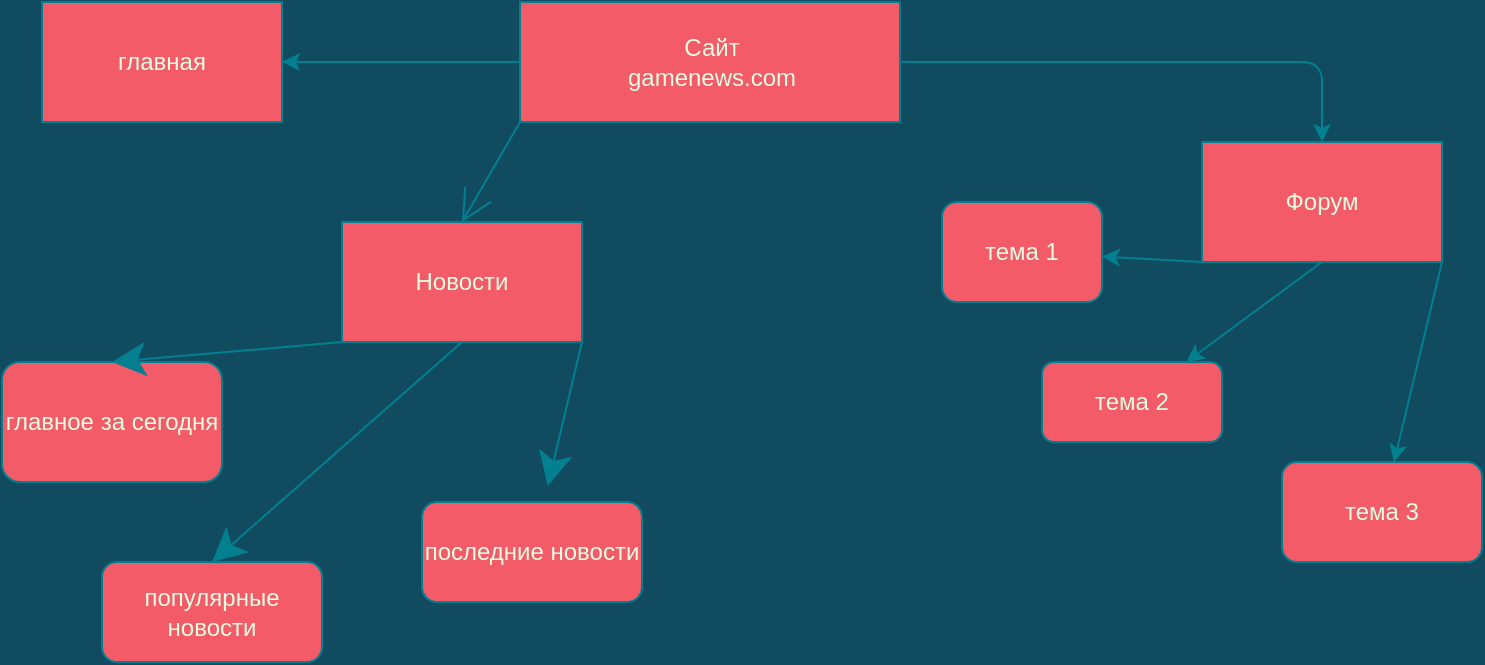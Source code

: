 <mxfile version="15.3.5" type="github">
  <diagram id="eKYlq76rNZnLBtfX62G9" name="Page-1">
    <mxGraphModel dx="1422" dy="764" grid="1" gridSize="10" guides="1" tooltips="1" connect="1" arrows="1" fold="1" page="1" pageScale="1" pageWidth="827" pageHeight="1169" background="#114B5F" math="0" shadow="0">
      <root>
        <mxCell id="0" />
        <mxCell id="1" parent="0" />
        <mxCell id="HFtPqclyL5IR0Il3LefF-30" style="edgeStyle=orthogonalEdgeStyle;rounded=0;orthogonalLoop=1;jettySize=auto;html=1;strokeColor=#028090;fontColor=#E4FDE1;labelBackgroundColor=#114B5F;" parent="1" source="HFtPqclyL5IR0Il3LefF-26" target="HFtPqclyL5IR0Il3LefF-31" edge="1">
          <mxGeometry relative="1" as="geometry">
            <mxPoint x="60" y="120" as="targetPoint" />
          </mxGeometry>
        </mxCell>
        <mxCell id="lfEdYtf8iI8myToO-Pdx-7" style="edgeStyle=none;curved=1;rounded=1;sketch=0;orthogonalLoop=1;jettySize=auto;html=1;exitX=0;exitY=1;exitDx=0;exitDy=0;entryX=0.5;entryY=0;entryDx=0;entryDy=0;fontColor=#E4FDE1;endArrow=open;startSize=14;endSize=14;sourcePerimeterSpacing=8;targetPerimeterSpacing=8;strokeColor=#028090;fillColor=#F45B69;" edge="1" parent="1" source="HFtPqclyL5IR0Il3LefF-26" target="lfEdYtf8iI8myToO-Pdx-2">
          <mxGeometry relative="1" as="geometry" />
        </mxCell>
        <mxCell id="HFtPqclyL5IR0Il3LefF-26" value="" style="rounded=0;whiteSpace=wrap;html=1;fillColor=#F45B69;strokeColor=#028090;fontColor=#E4FDE1;" parent="1" vertex="1">
          <mxGeometry x="319" y="20" width="190" height="60" as="geometry" />
        </mxCell>
        <mxCell id="HFtPqclyL5IR0Il3LefF-42" style="edgeStyle=orthogonalEdgeStyle;curved=0;rounded=1;sketch=0;orthogonalLoop=1;jettySize=auto;html=1;fontColor=#E4FDE1;strokeColor=#028090;fillColor=#F45B69;labelBackgroundColor=#114B5F;" parent="1" edge="1">
          <mxGeometry relative="1" as="geometry">
            <mxPoint x="720" y="90" as="targetPoint" />
            <mxPoint x="510" y="50" as="sourcePoint" />
            <Array as="points">
              <mxPoint x="720" y="50" />
            </Array>
          </mxGeometry>
        </mxCell>
        <mxCell id="HFtPqclyL5IR0Il3LefF-28" value="Сайт&lt;br&gt;gamenews.com" style="text;html=1;strokeColor=none;fillColor=none;align=center;verticalAlign=middle;whiteSpace=wrap;rounded=0;fontColor=#E4FDE1;" parent="1" vertex="1">
          <mxGeometry x="330" y="40" width="170" height="20" as="geometry" />
        </mxCell>
        <mxCell id="HFtPqclyL5IR0Il3LefF-31" value="" style="rounded=0;whiteSpace=wrap;html=1;fillColor=#F45B69;strokeColor=#028090;fontColor=#E4FDE1;" parent="1" vertex="1">
          <mxGeometry x="80" y="20" width="120" height="60" as="geometry" />
        </mxCell>
        <mxCell id="HFtPqclyL5IR0Il3LefF-32" value="главная" style="text;html=1;strokeColor=none;fillColor=none;align=center;verticalAlign=middle;whiteSpace=wrap;rounded=0;fontColor=#E4FDE1;" parent="1" vertex="1">
          <mxGeometry x="110" y="40" width="60" height="20" as="geometry" />
        </mxCell>
        <mxCell id="HFtPqclyL5IR0Il3LefF-37" value="главное за сегодня" style="rounded=1;whiteSpace=wrap;html=1;fillColor=#F45B69;strokeColor=#028090;fontColor=#E4FDE1;" parent="1" vertex="1">
          <mxGeometry x="60" y="200" width="110" height="60" as="geometry" />
        </mxCell>
        <mxCell id="HFtPqclyL5IR0Il3LefF-39" value="популярные новости" style="rounded=1;whiteSpace=wrap;html=1;fillColor=#F45B69;strokeColor=#028090;fontColor=#E4FDE1;" parent="1" vertex="1">
          <mxGeometry x="110" y="300" width="110" height="50" as="geometry" />
        </mxCell>
        <mxCell id="HFtPqclyL5IR0Il3LefF-41" value="последние новости" style="rounded=1;whiteSpace=wrap;html=1;fillColor=#F45B69;strokeColor=#028090;fontColor=#E4FDE1;" parent="1" vertex="1">
          <mxGeometry x="270" y="270" width="110" height="50" as="geometry" />
        </mxCell>
        <mxCell id="HFtPqclyL5IR0Il3LefF-43" value="Форум" style="rounded=0;whiteSpace=wrap;html=1;sketch=0;fontColor=#E4FDE1;strokeColor=#028090;fillColor=#F45B69;" parent="1" vertex="1">
          <mxGeometry x="660" y="90" width="120" height="60" as="geometry" />
        </mxCell>
        <mxCell id="HFtPqclyL5IR0Il3LefF-44" value="" style="endArrow=classic;html=1;fontColor=#E4FDE1;strokeColor=#028090;fillColor=#F45B69;exitX=0;exitY=1;exitDx=0;exitDy=0;labelBackgroundColor=#114B5F;" parent="1" source="HFtPqclyL5IR0Il3LefF-43" target="HFtPqclyL5IR0Il3LefF-45" edge="1">
          <mxGeometry width="50" height="50" relative="1" as="geometry">
            <mxPoint x="420" y="310" as="sourcePoint" />
            <mxPoint x="600" y="210" as="targetPoint" />
          </mxGeometry>
        </mxCell>
        <mxCell id="HFtPqclyL5IR0Il3LefF-45" value="тема 1" style="rounded=1;whiteSpace=wrap;html=1;sketch=0;fontColor=#E4FDE1;strokeColor=#028090;fillColor=#F45B69;" parent="1" vertex="1">
          <mxGeometry x="530" y="120" width="80" height="50" as="geometry" />
        </mxCell>
        <mxCell id="HFtPqclyL5IR0Il3LefF-46" value="" style="endArrow=classic;html=1;fontColor=#E4FDE1;strokeColor=#028090;fillColor=#F45B69;exitX=0.5;exitY=1;exitDx=0;exitDy=0;labelBackgroundColor=#114B5F;" parent="1" source="HFtPqclyL5IR0Il3LefF-43" target="HFtPqclyL5IR0Il3LefF-47" edge="1">
          <mxGeometry width="50" height="50" relative="1" as="geometry">
            <mxPoint x="420" y="310" as="sourcePoint" />
            <mxPoint x="720" y="200" as="targetPoint" />
          </mxGeometry>
        </mxCell>
        <mxCell id="HFtPqclyL5IR0Il3LefF-47" value="тема 2" style="rounded=1;whiteSpace=wrap;html=1;sketch=0;fontColor=#E4FDE1;strokeColor=#028090;fillColor=#F45B69;" parent="1" vertex="1">
          <mxGeometry x="580" y="200" width="90" height="40" as="geometry" />
        </mxCell>
        <mxCell id="HFtPqclyL5IR0Il3LefF-48" value="" style="endArrow=classic;html=1;fontColor=#E4FDE1;strokeColor=#028090;fillColor=#F45B69;exitX=1;exitY=1;exitDx=0;exitDy=0;labelBackgroundColor=#114B5F;" parent="1" source="HFtPqclyL5IR0Il3LefF-43" target="HFtPqclyL5IR0Il3LefF-49" edge="1">
          <mxGeometry width="50" height="50" relative="1" as="geometry">
            <mxPoint x="420" y="310" as="sourcePoint" />
            <mxPoint x="760" y="240" as="targetPoint" />
          </mxGeometry>
        </mxCell>
        <mxCell id="HFtPqclyL5IR0Il3LefF-49" value="тема 3" style="rounded=1;whiteSpace=wrap;html=1;sketch=0;fontColor=#E4FDE1;strokeColor=#028090;fillColor=#F45B69;" parent="1" vertex="1">
          <mxGeometry x="700" y="250" width="100" height="50" as="geometry" />
        </mxCell>
        <mxCell id="lfEdYtf8iI8myToO-Pdx-2" value="Новости" style="rounded=0;whiteSpace=wrap;html=1;hachureGap=4;pointerEvents=0;fillColor=#F45B69;strokeColor=#028090;fontColor=#E4FDE1;" vertex="1" parent="1">
          <mxGeometry x="230" y="130" width="120" height="60" as="geometry" />
        </mxCell>
        <mxCell id="lfEdYtf8iI8myToO-Pdx-3" value="" style="endArrow=classic;html=1;fontColor=#E4FDE1;startSize=14;endSize=14;sourcePerimeterSpacing=8;targetPerimeterSpacing=8;strokeColor=#028090;fillColor=#F45B69;exitX=0;exitY=1;exitDx=0;exitDy=0;entryX=0.5;entryY=0;entryDx=0;entryDy=0;" edge="1" parent="1" source="lfEdYtf8iI8myToO-Pdx-2" target="HFtPqclyL5IR0Il3LefF-37">
          <mxGeometry width="50" height="50" relative="1" as="geometry">
            <mxPoint x="140" y="245" as="sourcePoint" />
            <mxPoint x="190" y="195" as="targetPoint" />
          </mxGeometry>
        </mxCell>
        <mxCell id="lfEdYtf8iI8myToO-Pdx-4" value="" style="endArrow=classic;html=1;fontColor=#E4FDE1;startSize=14;endSize=14;sourcePerimeterSpacing=8;targetPerimeterSpacing=8;strokeColor=#028090;fillColor=#F45B69;exitX=0.5;exitY=1;exitDx=0;exitDy=0;entryX=0.5;entryY=0;entryDx=0;entryDy=0;" edge="1" parent="1" source="lfEdYtf8iI8myToO-Pdx-2" target="HFtPqclyL5IR0Il3LefF-39">
          <mxGeometry width="50" height="50" relative="1" as="geometry">
            <mxPoint x="390" y="420" as="sourcePoint" />
            <mxPoint x="440" y="370" as="targetPoint" />
          </mxGeometry>
        </mxCell>
        <mxCell id="lfEdYtf8iI8myToO-Pdx-5" value="" style="endArrow=classic;html=1;fontColor=#E4FDE1;startSize=14;endSize=14;sourcePerimeterSpacing=8;targetPerimeterSpacing=8;strokeColor=#028090;fillColor=#F45B69;exitX=1;exitY=1;exitDx=0;exitDy=0;" edge="1" parent="1" source="lfEdYtf8iI8myToO-Pdx-2" target="HFtPqclyL5IR0Il3LefF-41">
          <mxGeometry width="50" height="50" relative="1" as="geometry">
            <mxPoint x="390" y="420" as="sourcePoint" />
            <mxPoint x="440" y="370" as="targetPoint" />
          </mxGeometry>
        </mxCell>
      </root>
    </mxGraphModel>
  </diagram>
</mxfile>
